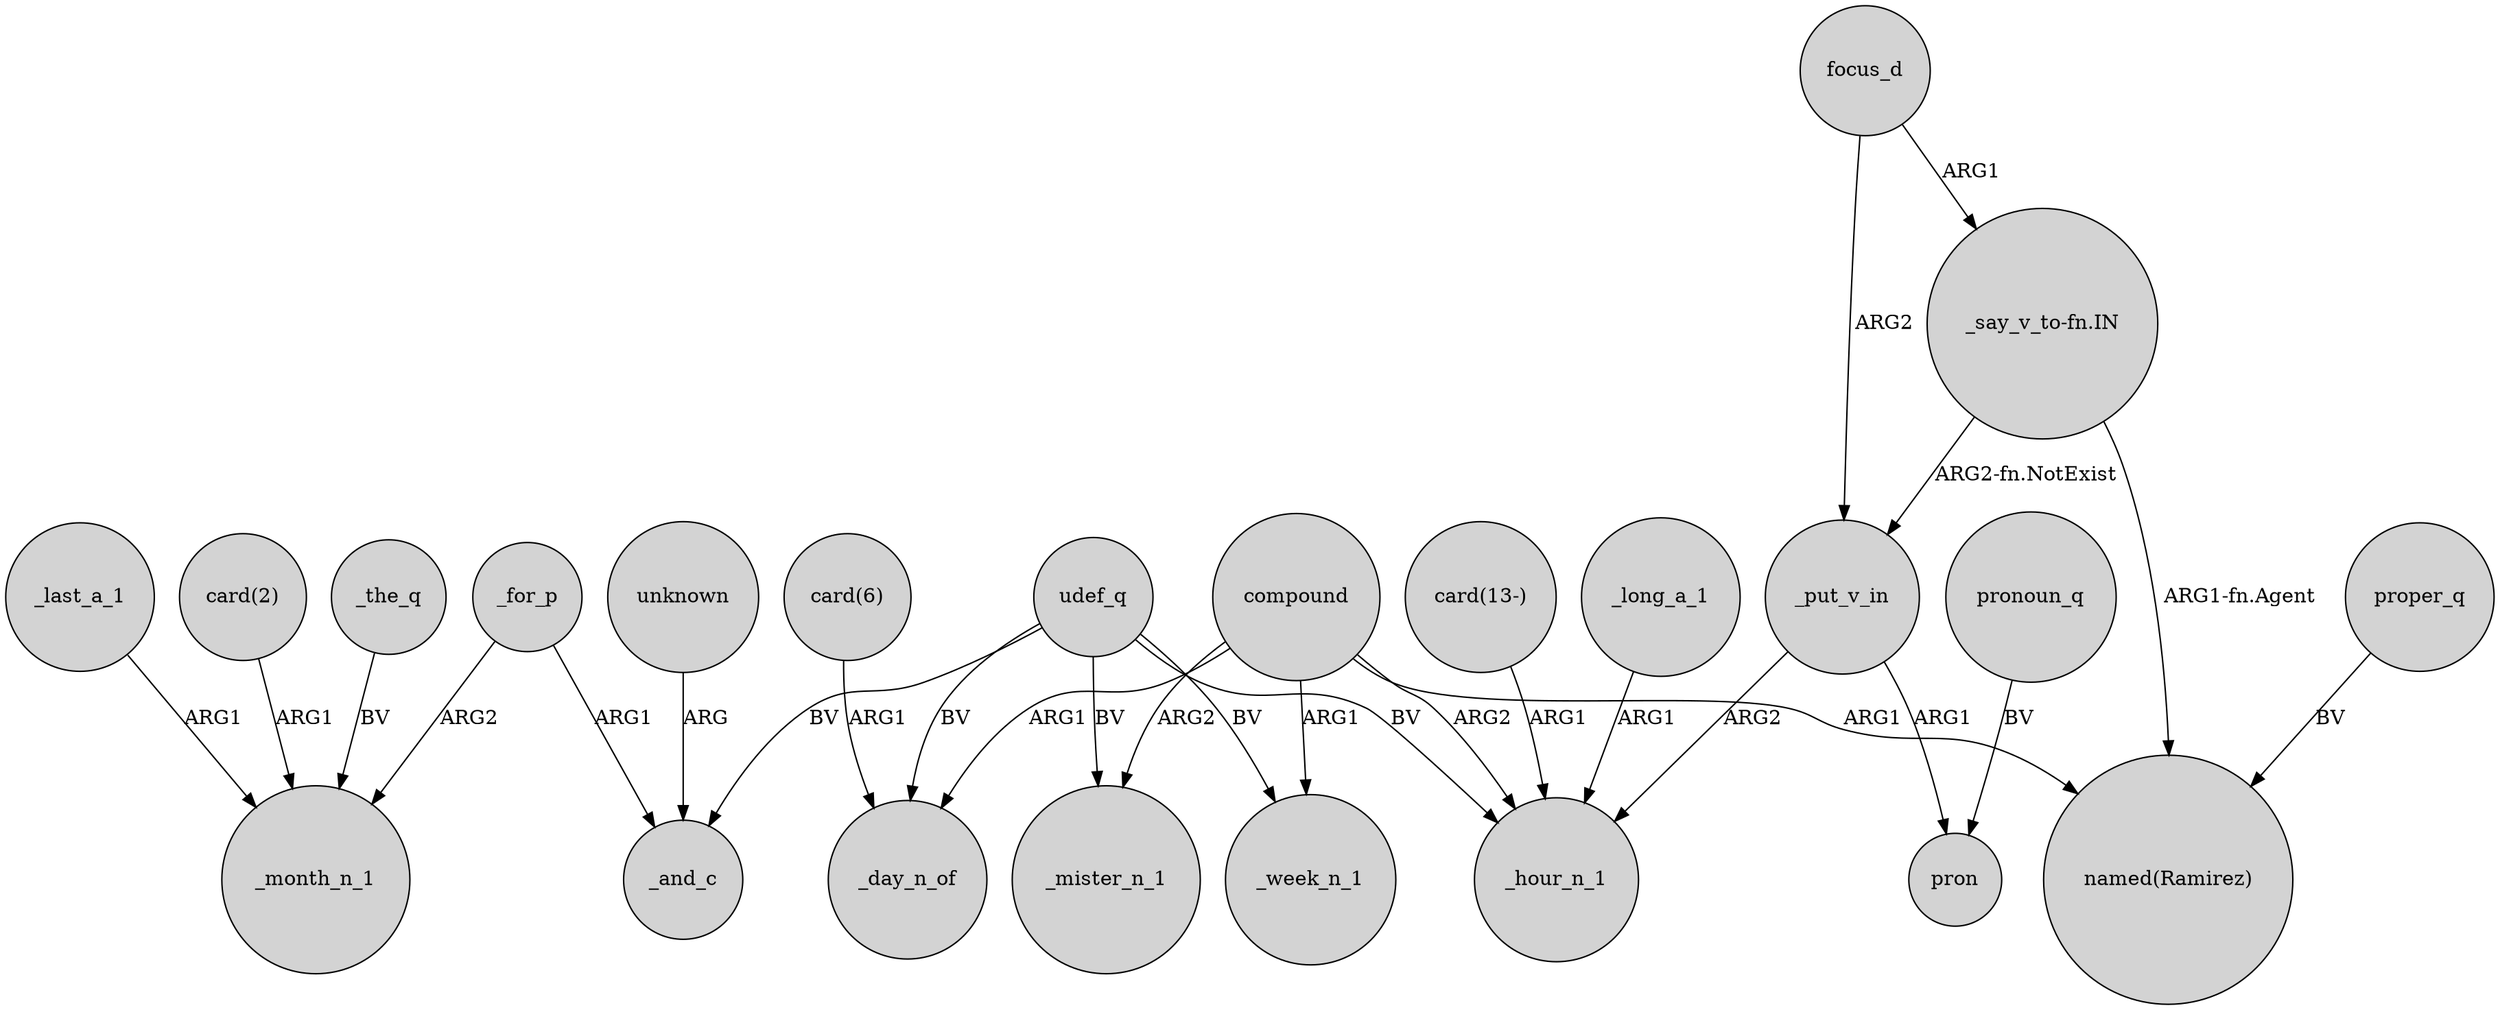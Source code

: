 digraph {
	node [shape=circle style=filled]
	_for_p -> _month_n_1 [label=ARG2]
	"card(2)" -> _month_n_1 [label=ARG1]
	compound -> _week_n_1 [label=ARG1]
	_put_v_in -> pron [label=ARG1]
	"card(6)" -> _day_n_of [label=ARG1]
	compound -> _mister_n_1 [label=ARG2]
	udef_q -> _hour_n_1 [label=BV]
	udef_q -> _mister_n_1 [label=BV]
	udef_q -> _day_n_of [label=BV]
	focus_d -> _put_v_in [label=ARG2]
	"_say_v_to-fn.IN" -> _put_v_in [label="ARG2-fn.NotExist"]
	pronoun_q -> pron [label=BV]
	_the_q -> _month_n_1 [label=BV]
	unknown -> _and_c [label=ARG]
	udef_q -> _week_n_1 [label=BV]
	compound -> _day_n_of [label=ARG1]
	compound -> _hour_n_1 [label=ARG2]
	compound -> "named(Ramirez)" [label=ARG1]
	_last_a_1 -> _month_n_1 [label=ARG1]
	proper_q -> "named(Ramirez)" [label=BV]
	_put_v_in -> _hour_n_1 [label=ARG2]
	"_say_v_to-fn.IN" -> "named(Ramirez)" [label="ARG1-fn.Agent"]
	udef_q -> _and_c [label=BV]
	"card(13-)" -> _hour_n_1 [label=ARG1]
	focus_d -> "_say_v_to-fn.IN" [label=ARG1]
	_long_a_1 -> _hour_n_1 [label=ARG1]
	_for_p -> _and_c [label=ARG1]
}
